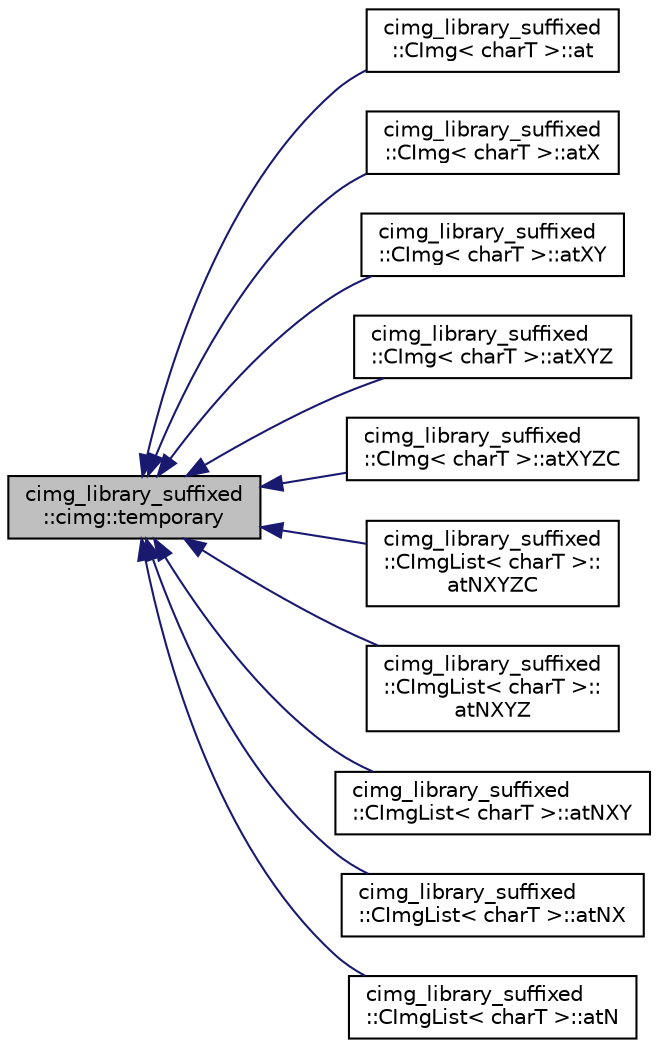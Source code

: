 digraph "cimg_library_suffixed::cimg::temporary"
{
  edge [fontname="Helvetica",fontsize="10",labelfontname="Helvetica",labelfontsize="10"];
  node [fontname="Helvetica",fontsize="10",shape=record];
  rankdir="LR";
  Node4142 [label="cimg_library_suffixed\l::cimg::temporary",height=0.2,width=0.4,color="black", fillcolor="grey75", style="filled", fontcolor="black"];
  Node4142 -> Node4143 [dir="back",color="midnightblue",fontsize="10",style="solid",fontname="Helvetica"];
  Node4143 [label="cimg_library_suffixed\l::CImg\< charT \>::at",height=0.2,width=0.4,color="black", fillcolor="white", style="filled",URL="$structcimg__library__suffixed_1_1_c_img.html#a5da30dffd42921f672501b27c6829851",tooltip="Access to a pixel value at a specified offset, using Dirichlet boundary conditions. "];
  Node4142 -> Node4144 [dir="back",color="midnightblue",fontsize="10",style="solid",fontname="Helvetica"];
  Node4144 [label="cimg_library_suffixed\l::CImg\< charT \>::atX",height=0.2,width=0.4,color="black", fillcolor="white", style="filled",URL="$structcimg__library__suffixed_1_1_c_img.html#a287695b10307177c907b71dca50548e6",tooltip="Access to a pixel value, using Dirichlet boundary conditions for the X-coordinate. "];
  Node4142 -> Node4145 [dir="back",color="midnightblue",fontsize="10",style="solid",fontname="Helvetica"];
  Node4145 [label="cimg_library_suffixed\l::CImg\< charT \>::atXY",height=0.2,width=0.4,color="black", fillcolor="white", style="filled",URL="$structcimg__library__suffixed_1_1_c_img.html#a3bf56ecd0c7cdd9afa18cd3503b883f7",tooltip="Access to a pixel value, using Dirichlet boundary conditions for the X and Y-coordinates. "];
  Node4142 -> Node4146 [dir="back",color="midnightblue",fontsize="10",style="solid",fontname="Helvetica"];
  Node4146 [label="cimg_library_suffixed\l::CImg\< charT \>::atXYZ",height=0.2,width=0.4,color="black", fillcolor="white", style="filled",URL="$structcimg__library__suffixed_1_1_c_img.html#a43ed89bdc5e4f1b667b118057ce0717e",tooltip="Access to a pixel value, using Dirichlet boundary conditions for the X,Y and Z-coordinates. "];
  Node4142 -> Node4147 [dir="back",color="midnightblue",fontsize="10",style="solid",fontname="Helvetica"];
  Node4147 [label="cimg_library_suffixed\l::CImg\< charT \>::atXYZC",height=0.2,width=0.4,color="black", fillcolor="white", style="filled",URL="$structcimg__library__suffixed_1_1_c_img.html#adf90bc30dc08194ffb4024cbc3378db4",tooltip="Access to a pixel value, using Dirichlet boundary conditions. "];
  Node4142 -> Node4148 [dir="back",color="midnightblue",fontsize="10",style="solid",fontname="Helvetica"];
  Node4148 [label="cimg_library_suffixed\l::CImgList\< charT \>::\latNXYZC",height=0.2,width=0.4,color="black", fillcolor="white", style="filled",URL="$structcimg__library__suffixed_1_1_c_img_list.html#a1c1316b23ca9a215d0d8d9ca0b9fc7a6",tooltip="Access to pixel value with Dirichlet boundary conditions. "];
  Node4142 -> Node4149 [dir="back",color="midnightblue",fontsize="10",style="solid",fontname="Helvetica"];
  Node4149 [label="cimg_library_suffixed\l::CImgList\< charT \>::\latNXYZ",height=0.2,width=0.4,color="black", fillcolor="white", style="filled",URL="$structcimg__library__suffixed_1_1_c_img_list.html#a2fa5711e480b6120cb5dfa27b718a08b",tooltip="Access pixel value with Dirichlet boundary conditions for the 3 coordinates (pos, x..."];
  Node4142 -> Node4150 [dir="back",color="midnightblue",fontsize="10",style="solid",fontname="Helvetica"];
  Node4150 [label="cimg_library_suffixed\l::CImgList\< charT \>::atNXY",height=0.2,width=0.4,color="black", fillcolor="white", style="filled",URL="$structcimg__library__suffixed_1_1_c_img_list.html#a3f86d4aee684612ab167a8d4419ad18c",tooltip="Access to pixel value with Dirichlet boundary conditions for the 3 coordinates (pos, x,y). "];
  Node4142 -> Node4151 [dir="back",color="midnightblue",fontsize="10",style="solid",fontname="Helvetica"];
  Node4151 [label="cimg_library_suffixed\l::CImgList\< charT \>::atNX",height=0.2,width=0.4,color="black", fillcolor="white", style="filled",URL="$structcimg__library__suffixed_1_1_c_img_list.html#ad039c1fa9f588076cd559df640985bcb",tooltip="Access to pixel value with Dirichlet boundary conditions for the 2 coordinates (pos,x). "];
  Node4142 -> Node4152 [dir="back",color="midnightblue",fontsize="10",style="solid",fontname="Helvetica"];
  Node4152 [label="cimg_library_suffixed\l::CImgList\< charT \>::atN",height=0.2,width=0.4,color="black", fillcolor="white", style="filled",URL="$structcimg__library__suffixed_1_1_c_img_list.html#a37f83bbfefb04d6f83c39185a45b776e",tooltip="Access to pixel value with Dirichlet boundary conditions for the coordinate (pos). "];
}
